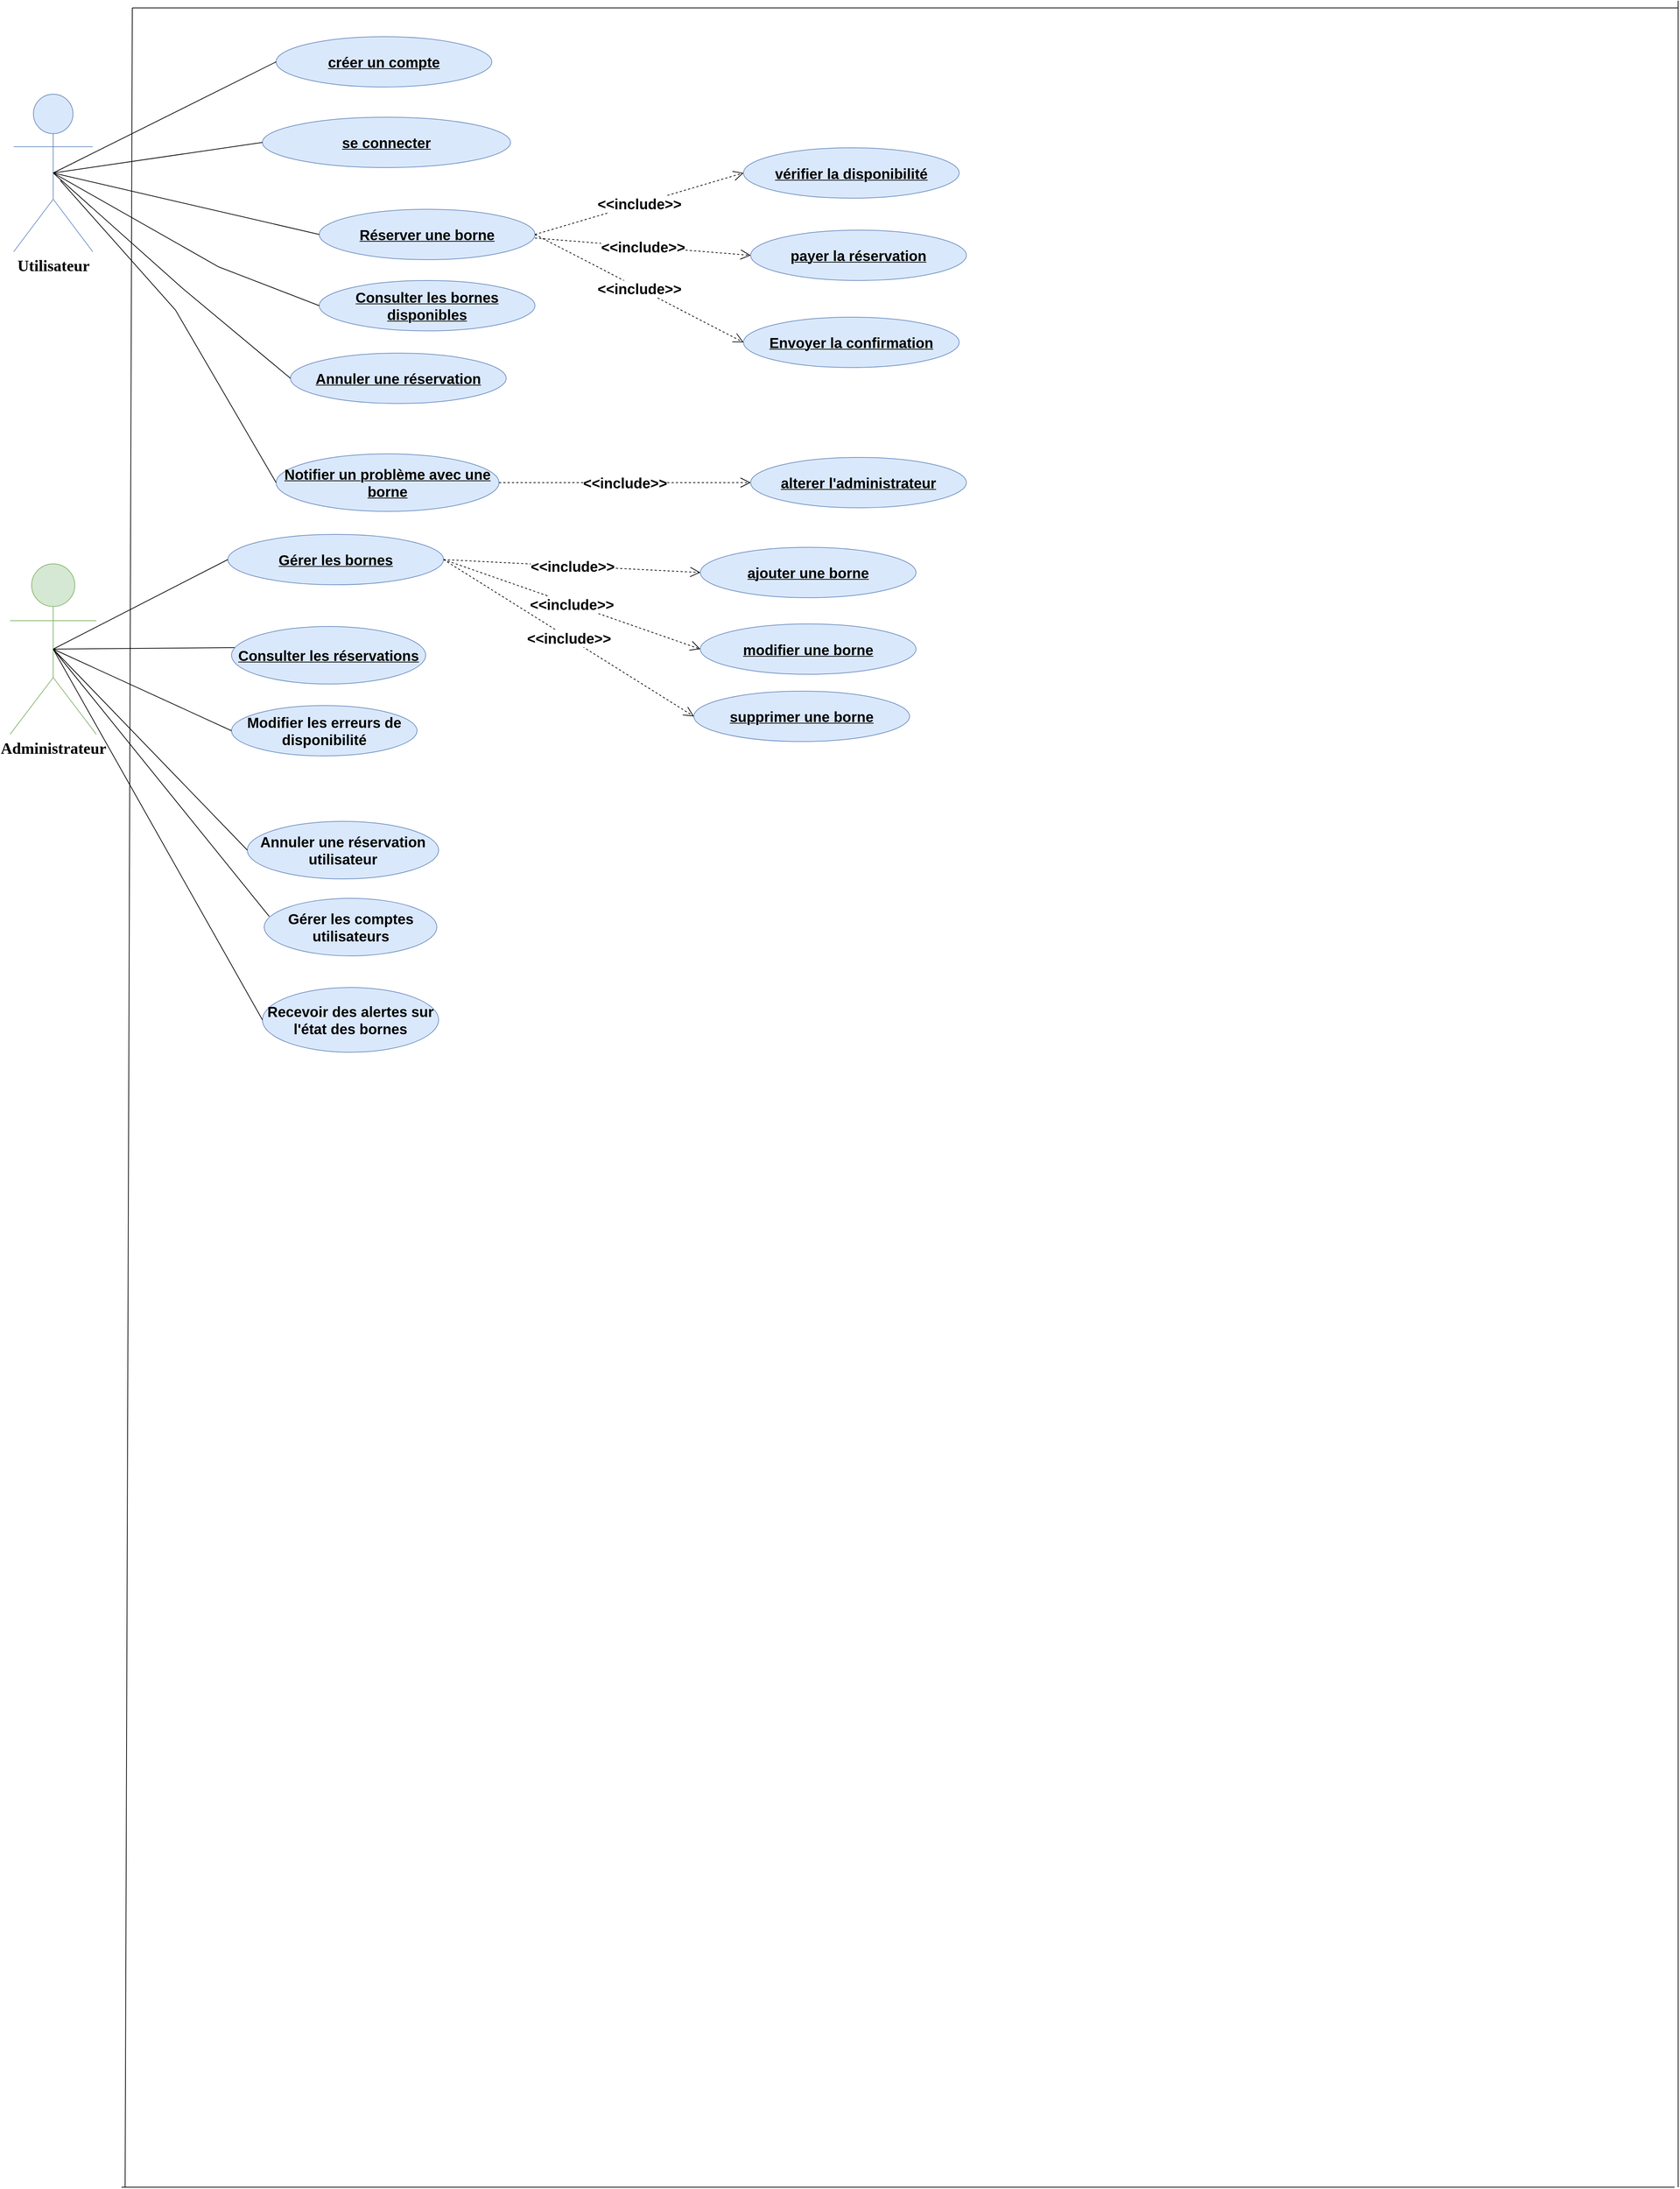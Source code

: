 <mxfile version="26.0.16">
  <diagram name="Page-1" id="YTUHYrWbkHoF4FroY46m">
    <mxGraphModel dx="1877" dy="4072" grid="1" gridSize="10" guides="1" tooltips="1" connect="1" arrows="1" fold="1" page="1" pageScale="1" pageWidth="827" pageHeight="1169" math="0" shadow="0">
      <root>
        <mxCell id="0" />
        <mxCell id="1" parent="0" />
        <mxCell id="vOzDnZKuO7y5YI7aQdcy-1" value="" style="endArrow=none;html=1;rounded=0;" edge="1" parent="1">
          <mxGeometry width="50" height="50" relative="1" as="geometry">
            <mxPoint x="-80" y="-2480" as="sourcePoint" />
            <mxPoint x="2070" y="-2480" as="targetPoint" />
            <Array as="points">
              <mxPoint x="140" y="-2480" />
              <mxPoint x="1050" y="-2480" />
            </Array>
          </mxGeometry>
        </mxCell>
        <mxCell id="vOzDnZKuO7y5YI7aQdcy-2" value="&lt;font size=&quot;1&quot; face=&quot;Georgia&quot;&gt;&lt;b style=&quot;font-size: 22px;&quot;&gt;Administrateur&lt;/b&gt;&lt;/font&gt;" style="shape=umlActor;verticalLabelPosition=bottom;verticalAlign=top;html=1;outlineConnect=0;fillColor=#d5e8d4;strokeColor=#82b366;" vertex="1" parent="1">
          <mxGeometry x="-250" y="-1707" width="120" height="237" as="geometry" />
        </mxCell>
        <mxCell id="vOzDnZKuO7y5YI7aQdcy-3" value="&lt;b style=&quot;font-family: Georgia; font-size: 22px;&quot;&gt;Utilisateur&lt;/b&gt;" style="shape=umlActor;verticalLabelPosition=bottom;verticalAlign=top;html=1;outlineConnect=0;fillColor=#dae8fc;strokeColor=#6c8ebf;" vertex="1" parent="1">
          <mxGeometry x="-245" y="-2360" width="110" height="219" as="geometry" />
        </mxCell>
        <mxCell id="vOzDnZKuO7y5YI7aQdcy-4" value="&lt;b&gt;&lt;font style=&quot;font-size: 20px;&quot;&gt;Modifier les erreurs de disponibilité&lt;/font&gt;&lt;/b&gt;" style="ellipse;whiteSpace=wrap;html=1;fillColor=#dae8fc;strokeColor=#6c8ebf;" vertex="1" parent="1">
          <mxGeometry x="58.0" y="-1510" width="258" height="70" as="geometry" />
        </mxCell>
        <mxCell id="vOzDnZKuO7y5YI7aQdcy-5" value="&lt;b&gt;&lt;font style=&quot;font-size: 20px;&quot;&gt;Annuler une réservation utilisateur&lt;/font&gt;&lt;/b&gt;" style="ellipse;whiteSpace=wrap;html=1;fillColor=#dae8fc;strokeColor=#6c8ebf;" vertex="1" parent="1">
          <mxGeometry x="80" y="-1349" width="266" height="80" as="geometry" />
        </mxCell>
        <mxCell id="vOzDnZKuO7y5YI7aQdcy-6" style="edgeStyle=orthogonalEdgeStyle;rounded=0;orthogonalLoop=1;jettySize=auto;html=1;exitX=0.5;exitY=1;exitDx=0;exitDy=0;" edge="1" parent="1">
          <mxGeometry relative="1" as="geometry">
            <mxPoint x="456.5" y="-625" as="sourcePoint" />
            <mxPoint x="456.5" y="-625" as="targetPoint" />
          </mxGeometry>
        </mxCell>
        <mxCell id="vOzDnZKuO7y5YI7aQdcy-7" value="&lt;b&gt;&lt;font style=&quot;font-size: 20px;&quot;&gt;créer un compte&lt;/font&gt;&lt;/b&gt;" style="ellipse;whiteSpace=wrap;html=1;align=center;fontStyle=4;fillColor=#dae8fc;strokeColor=#6c8ebf;" vertex="1" parent="1">
          <mxGeometry x="120" y="-2440" width="300" height="70" as="geometry" />
        </mxCell>
        <mxCell id="vOzDnZKuO7y5YI7aQdcy-8" value="&lt;b&gt;&lt;font style=&quot;font-size: 20px;&quot;&gt;se connecter&lt;/font&gt;&lt;/b&gt;" style="ellipse;whiteSpace=wrap;html=1;align=center;fontStyle=4;fillColor=#dae8fc;strokeColor=#6c8ebf;" vertex="1" parent="1">
          <mxGeometry x="101" y="-2328" width="345" height="70" as="geometry" />
        </mxCell>
        <mxCell id="vOzDnZKuO7y5YI7aQdcy-9" value="&lt;b&gt;&lt;font style=&quot;font-size: 20px;&quot;&gt;Réserver une borne&lt;/font&gt;&lt;/b&gt;" style="ellipse;whiteSpace=wrap;html=1;align=center;fontStyle=4;fillColor=#dae8fc;strokeColor=#6c8ebf;" vertex="1" parent="1">
          <mxGeometry x="180" y="-2200" width="300" height="70" as="geometry" />
        </mxCell>
        <mxCell id="vOzDnZKuO7y5YI7aQdcy-10" value="&lt;b&gt;&lt;font style=&quot;font-size: 20px;&quot;&gt;Consulter les bornes disponibles&lt;/font&gt;&lt;/b&gt;" style="ellipse;whiteSpace=wrap;html=1;align=center;fontStyle=4;fillColor=#dae8fc;strokeColor=#6c8ebf;" vertex="1" parent="1">
          <mxGeometry x="180" y="-2101" width="300" height="70" as="geometry" />
        </mxCell>
        <mxCell id="vOzDnZKuO7y5YI7aQdcy-11" value="&lt;b&gt;&lt;font style=&quot;font-size: 20px;&quot;&gt;Gérer les bornes&lt;/font&gt;&lt;/b&gt;" style="ellipse;whiteSpace=wrap;html=1;align=center;fontStyle=4;fillColor=#dae8fc;strokeColor=#6c8ebf;" vertex="1" parent="1">
          <mxGeometry x="52.88" y="-1748" width="300" height="70" as="geometry" />
        </mxCell>
        <mxCell id="vOzDnZKuO7y5YI7aQdcy-12" value="&lt;div&gt;&lt;b&gt;&lt;font style=&quot;font-size: 20px;&quot;&gt;Recevoir des alertes sur l&#39;état des bornes&lt;/font&gt;&lt;/b&gt;&lt;/div&gt;" style="ellipse;whiteSpace=wrap;html=1;fillColor=#dae8fc;strokeColor=#6c8ebf;" vertex="1" parent="1">
          <mxGeometry x="101" y="-1118" width="245" height="90" as="geometry" />
        </mxCell>
        <mxCell id="vOzDnZKuO7y5YI7aQdcy-13" style="edgeStyle=orthogonalEdgeStyle;rounded=0;orthogonalLoop=1;jettySize=auto;html=1;exitX=0.5;exitY=1;exitDx=0;exitDy=0;" edge="1" parent="1">
          <mxGeometry relative="1" as="geometry">
            <mxPoint x="321.5" y="-738" as="sourcePoint" />
            <mxPoint x="321.5" y="-738" as="targetPoint" />
          </mxGeometry>
        </mxCell>
        <mxCell id="vOzDnZKuO7y5YI7aQdcy-14" value="" style="endArrow=none;html=1;rounded=0;entryX=0;entryY=0.5;entryDx=0;entryDy=0;exitX=0.5;exitY=0.5;exitDx=0;exitDy=0;exitPerimeter=0;" edge="1" parent="1" source="vOzDnZKuO7y5YI7aQdcy-2" target="vOzDnZKuO7y5YI7aQdcy-5">
          <mxGeometry width="50" height="50" relative="1" as="geometry">
            <mxPoint x="-250" y="-953" as="sourcePoint" />
            <mxPoint x="20.0" y="-1093" as="targetPoint" />
          </mxGeometry>
        </mxCell>
        <mxCell id="vOzDnZKuO7y5YI7aQdcy-15" value="" style="endArrow=none;html=1;rounded=0;exitX=0.5;exitY=0.5;exitDx=0;exitDy=0;exitPerimeter=0;entryX=0;entryY=0.5;entryDx=0;entryDy=0;" edge="1" parent="1" source="vOzDnZKuO7y5YI7aQdcy-3" target="vOzDnZKuO7y5YI7aQdcy-7">
          <mxGeometry width="50" height="50" relative="1" as="geometry">
            <mxPoint x="260" y="-1970" as="sourcePoint" />
            <mxPoint x="360" y="-2220" as="targetPoint" />
          </mxGeometry>
        </mxCell>
        <mxCell id="vOzDnZKuO7y5YI7aQdcy-16" value="" style="endArrow=none;html=1;rounded=0;exitX=0.5;exitY=0.5;exitDx=0;exitDy=0;exitPerimeter=0;entryX=0;entryY=0.5;entryDx=0;entryDy=0;" edge="1" parent="1" source="vOzDnZKuO7y5YI7aQdcy-3" target="vOzDnZKuO7y5YI7aQdcy-8">
          <mxGeometry width="50" height="50" relative="1" as="geometry">
            <mxPoint x="260" y="-2000" as="sourcePoint" />
            <mxPoint x="310" y="-2050" as="targetPoint" />
          </mxGeometry>
        </mxCell>
        <mxCell id="vOzDnZKuO7y5YI7aQdcy-17" value="" style="endArrow=none;html=1;rounded=0;exitX=0.5;exitY=0.5;exitDx=0;exitDy=0;exitPerimeter=0;entryX=0;entryY=0.5;entryDx=0;entryDy=0;" edge="1" parent="1" source="vOzDnZKuO7y5YI7aQdcy-3" target="vOzDnZKuO7y5YI7aQdcy-10">
          <mxGeometry width="50" height="50" relative="1" as="geometry">
            <mxPoint x="-173" y="-2170" as="sourcePoint" />
            <mxPoint x="340" y="-1916" as="targetPoint" />
            <Array as="points">
              <mxPoint x="40" y="-2120" />
            </Array>
          </mxGeometry>
        </mxCell>
        <mxCell id="vOzDnZKuO7y5YI7aQdcy-18" value="" style="endArrow=none;html=1;rounded=0;entryX=0;entryY=0.5;entryDx=0;entryDy=0;exitX=0.5;exitY=0.5;exitDx=0;exitDy=0;exitPerimeter=0;" edge="1" parent="1" source="vOzDnZKuO7y5YI7aQdcy-3" target="vOzDnZKuO7y5YI7aQdcy-9">
          <mxGeometry width="50" height="50" relative="1" as="geometry">
            <mxPoint x="-192.05" y="-2190" as="sourcePoint" />
            <mxPoint x="325" y="-2028.71" as="targetPoint" />
            <Array as="points" />
          </mxGeometry>
        </mxCell>
        <mxCell id="vOzDnZKuO7y5YI7aQdcy-19" value="" style="endArrow=none;html=1;rounded=0;entryX=0;entryY=0.5;entryDx=0;entryDy=0;exitX=0.5;exitY=0.5;exitDx=0;exitDy=0;exitPerimeter=0;" edge="1" parent="1" source="vOzDnZKuO7y5YI7aQdcy-2" target="vOzDnZKuO7y5YI7aQdcy-12">
          <mxGeometry width="50" height="50" relative="1" as="geometry">
            <mxPoint x="-250" y="-953" as="sourcePoint" />
            <mxPoint x="-26" y="-836" as="targetPoint" />
          </mxGeometry>
        </mxCell>
        <mxCell id="vOzDnZKuO7y5YI7aQdcy-20" value="" style="endArrow=none;html=1;rounded=0;entryX=0;entryY=0.5;entryDx=0;entryDy=0;exitX=0.5;exitY=0.5;exitDx=0;exitDy=0;exitPerimeter=0;" edge="1" parent="1" source="vOzDnZKuO7y5YI7aQdcy-2" target="vOzDnZKuO7y5YI7aQdcy-11">
          <mxGeometry width="50" height="50" relative="1" as="geometry">
            <mxPoint x="-380" y="-1260" as="sourcePoint" />
            <mxPoint x="20" y="-1188" as="targetPoint" />
          </mxGeometry>
        </mxCell>
        <mxCell id="vOzDnZKuO7y5YI7aQdcy-21" value="" style="endArrow=none;html=1;rounded=0;exitX=0.5;exitY=0.5;exitDx=0;exitDy=0;exitPerimeter=0;entryX=0.037;entryY=0.367;entryDx=0;entryDy=0;entryPerimeter=0;" edge="1" parent="1" source="vOzDnZKuO7y5YI7aQdcy-2" target="vOzDnZKuO7y5YI7aQdcy-26">
          <mxGeometry width="50" height="50" relative="1" as="geometry">
            <mxPoint x="-214" y="-1053" as="sourcePoint" />
            <mxPoint x="-30" y="-1460" as="targetPoint" />
          </mxGeometry>
        </mxCell>
        <mxCell id="vOzDnZKuO7y5YI7aQdcy-22" value="" style="endArrow=none;html=1;rounded=0;entryX=0;entryY=0.5;entryDx=0;entryDy=0;exitX=0.5;exitY=0.5;exitDx=0;exitDy=0;exitPerimeter=0;" edge="1" parent="1" source="vOzDnZKuO7y5YI7aQdcy-2" target="vOzDnZKuO7y5YI7aQdcy-4">
          <mxGeometry width="50" height="50" relative="1" as="geometry">
            <mxPoint x="-270" y="-950" as="sourcePoint" />
            <mxPoint x="-18.5" y="-1288" as="targetPoint" />
          </mxGeometry>
        </mxCell>
        <mxCell id="vOzDnZKuO7y5YI7aQdcy-23" value="&lt;div&gt;&lt;b&gt;&lt;font style=&quot;font-size: 20px;&quot;&gt;Annuler une réservation&lt;/font&gt;&lt;/b&gt;&lt;/div&gt;" style="ellipse;whiteSpace=wrap;html=1;align=center;fontStyle=4;fillColor=#dae8fc;strokeColor=#6c8ebf;" vertex="1" parent="1">
          <mxGeometry x="140" y="-2000" width="300" height="70" as="geometry" />
        </mxCell>
        <mxCell id="vOzDnZKuO7y5YI7aQdcy-24" value="" style="endArrow=none;html=1;rounded=0;entryX=0;entryY=0.5;entryDx=0;entryDy=0;exitX=0.5;exitY=0.5;exitDx=0;exitDy=0;exitPerimeter=0;" edge="1" parent="1" source="vOzDnZKuO7y5YI7aQdcy-3" target="vOzDnZKuO7y5YI7aQdcy-23">
          <mxGeometry width="50" height="50" relative="1" as="geometry">
            <mxPoint x="-200" y="-2240" as="sourcePoint" />
            <mxPoint x="325.0" y="-1885" as="targetPoint" />
            <Array as="points">
              <mxPoint x="-10" y="-2090" />
            </Array>
          </mxGeometry>
        </mxCell>
        <mxCell id="vOzDnZKuO7y5YI7aQdcy-25" value="&lt;b&gt;&lt;font style=&quot;font-size: 20px;&quot;&gt;Gérer les comptes utilisateurs&lt;/font&gt;&lt;/b&gt;" style="ellipse;whiteSpace=wrap;html=1;fillColor=#dae8fc;strokeColor=#6c8ebf;" vertex="1" parent="1">
          <mxGeometry x="103.5" y="-1242" width="240" height="80" as="geometry" />
        </mxCell>
        <mxCell id="vOzDnZKuO7y5YI7aQdcy-26" value="&lt;b&gt;&lt;font style=&quot;font-size: 20px;&quot;&gt;Consulter les réservations&lt;/font&gt;&lt;/b&gt;" style="ellipse;whiteSpace=wrap;html=1;align=center;fontStyle=4;fillColor=#dae8fc;strokeColor=#6c8ebf;" vertex="1" parent="1">
          <mxGeometry x="58.0" y="-1620" width="270" height="80" as="geometry" />
        </mxCell>
        <mxCell id="vOzDnZKuO7y5YI7aQdcy-27" value="" style="endArrow=none;html=1;rounded=0;entryX=0.029;entryY=0.315;entryDx=0;entryDy=0;entryPerimeter=0;exitX=0.5;exitY=0.5;exitDx=0;exitDy=0;exitPerimeter=0;" edge="1" parent="1" source="vOzDnZKuO7y5YI7aQdcy-2" target="vOzDnZKuO7y5YI7aQdcy-25">
          <mxGeometry width="50" height="50" relative="1" as="geometry">
            <mxPoint x="-190" y="-1590" as="sourcePoint" />
            <mxPoint x="2.5" y="-987.0" as="targetPoint" />
          </mxGeometry>
        </mxCell>
        <mxCell id="vOzDnZKuO7y5YI7aQdcy-28" value="&lt;b&gt;&lt;font style=&quot;font-size: 20px;&quot;&gt;Notifier un problème avec une borne&lt;/font&gt;&lt;/b&gt;" style="ellipse;whiteSpace=wrap;html=1;align=center;fontStyle=4;fillColor=#dae8fc;strokeColor=#6c8ebf;" vertex="1" parent="1">
          <mxGeometry x="120" y="-1860" width="310" height="80" as="geometry" />
        </mxCell>
        <mxCell id="vOzDnZKuO7y5YI7aQdcy-29" value="" style="endArrow=none;html=1;rounded=0;entryX=0;entryY=0.5;entryDx=0;entryDy=0;exitX=0.5;exitY=0.5;exitDx=0;exitDy=0;exitPerimeter=0;" edge="1" parent="1" target="vOzDnZKuO7y5YI7aQdcy-28">
          <mxGeometry width="50" height="50" relative="1" as="geometry">
            <mxPoint x="-180" y="-2240" as="sourcePoint" />
            <mxPoint x="150" y="-1955" as="targetPoint" />
            <Array as="points">
              <mxPoint x="-20" y="-2060" />
            </Array>
          </mxGeometry>
        </mxCell>
        <mxCell id="vOzDnZKuO7y5YI7aQdcy-30" value="" style="endArrow=none;html=1;rounded=0;" edge="1" parent="1">
          <mxGeometry width="50" height="50" relative="1" as="geometry">
            <mxPoint x="2070" y="550" as="sourcePoint" />
            <mxPoint x="2070" y="-2490" as="targetPoint" />
            <Array as="points" />
          </mxGeometry>
        </mxCell>
        <mxCell id="vOzDnZKuO7y5YI7aQdcy-31" value="" style="endArrow=none;html=1;rounded=0;" edge="1" parent="1">
          <mxGeometry width="50" height="50" relative="1" as="geometry">
            <mxPoint x="-90" y="550" as="sourcePoint" />
            <mxPoint x="-80" y="-2480" as="targetPoint" />
          </mxGeometry>
        </mxCell>
        <mxCell id="vOzDnZKuO7y5YI7aQdcy-32" value="&lt;b&gt;&lt;font style=&quot;font-size: 20px;&quot;&gt;vérifier la disponibilité&lt;/font&gt;&lt;/b&gt;" style="ellipse;whiteSpace=wrap;html=1;align=center;fontStyle=4;fillColor=#dae8fc;strokeColor=#6c8ebf;" vertex="1" parent="1">
          <mxGeometry x="770" y="-2285.5" width="300" height="70" as="geometry" />
        </mxCell>
        <mxCell id="vOzDnZKuO7y5YI7aQdcy-33" value="&lt;b&gt;&lt;font style=&quot;font-size: 20px;&quot;&gt;&amp;lt;&amp;lt;include&amp;gt;&amp;gt;&lt;/font&gt;&lt;/b&gt;" style="endArrow=open;endSize=12;dashed=1;html=1;rounded=0;exitX=1;exitY=0.5;exitDx=0;exitDy=0;entryX=0;entryY=0.5;entryDx=0;entryDy=0;" edge="1" parent="1" source="vOzDnZKuO7y5YI7aQdcy-9" target="vOzDnZKuO7y5YI7aQdcy-32">
          <mxGeometry width="160" relative="1" as="geometry">
            <mxPoint x="423" y="-2405" as="sourcePoint" />
            <mxPoint x="803" y="-2405" as="targetPoint" />
          </mxGeometry>
        </mxCell>
        <mxCell id="vOzDnZKuO7y5YI7aQdcy-34" value="&lt;b&gt;&lt;font style=&quot;font-size: 20px;&quot;&gt;payer la réservation&lt;/font&gt;&lt;/b&gt;" style="ellipse;whiteSpace=wrap;html=1;align=center;fontStyle=4;fillColor=#dae8fc;strokeColor=#6c8ebf;" vertex="1" parent="1">
          <mxGeometry x="780" y="-2171" width="300" height="70" as="geometry" />
        </mxCell>
        <mxCell id="vOzDnZKuO7y5YI7aQdcy-35" value="&lt;b&gt;&lt;font style=&quot;font-size: 20px;&quot;&gt;Envoyer la confirmation&lt;/font&gt;&lt;/b&gt;" style="ellipse;whiteSpace=wrap;html=1;align=center;fontStyle=4;fillColor=#dae8fc;strokeColor=#6c8ebf;" vertex="1" parent="1">
          <mxGeometry x="770" y="-2050" width="300" height="70" as="geometry" />
        </mxCell>
        <mxCell id="vOzDnZKuO7y5YI7aQdcy-36" value="&lt;b&gt;&lt;font style=&quot;font-size: 20px;&quot;&gt;&amp;lt;&amp;lt;include&amp;gt;&amp;gt;&lt;/font&gt;&lt;/b&gt;" style="endArrow=open;endSize=12;dashed=1;html=1;rounded=0;entryX=0;entryY=0.5;entryDx=0;entryDy=0;" edge="1" parent="1" target="vOzDnZKuO7y5YI7aQdcy-34">
          <mxGeometry width="160" relative="1" as="geometry">
            <mxPoint x="480" y="-2160" as="sourcePoint" />
            <mxPoint x="780" y="-2240" as="targetPoint" />
          </mxGeometry>
        </mxCell>
        <mxCell id="vOzDnZKuO7y5YI7aQdcy-37" value="&lt;b&gt;&lt;font style=&quot;font-size: 20px;&quot;&gt;&amp;lt;&amp;lt;include&amp;gt;&amp;gt;&lt;/font&gt;&lt;/b&gt;" style="endArrow=open;endSize=12;dashed=1;html=1;rounded=0;entryX=0;entryY=0.5;entryDx=0;entryDy=0;exitX=1;exitY=0.5;exitDx=0;exitDy=0;" edge="1" parent="1" source="vOzDnZKuO7y5YI7aQdcy-9" target="vOzDnZKuO7y5YI7aQdcy-35">
          <mxGeometry width="160" relative="1" as="geometry">
            <mxPoint x="500" y="-2130" as="sourcePoint" />
            <mxPoint x="790" y="-2230" as="targetPoint" />
          </mxGeometry>
        </mxCell>
        <mxCell id="vOzDnZKuO7y5YI7aQdcy-38" value="&lt;b&gt;&lt;font style=&quot;font-size: 20px;&quot;&gt;alterer l&#39;administrateur&lt;/font&gt;&lt;/b&gt;" style="ellipse;whiteSpace=wrap;html=1;align=center;fontStyle=4;fillColor=#dae8fc;strokeColor=#6c8ebf;" vertex="1" parent="1">
          <mxGeometry x="780" y="-1855" width="300" height="70" as="geometry" />
        </mxCell>
        <mxCell id="vOzDnZKuO7y5YI7aQdcy-39" value="&lt;b&gt;&lt;font style=&quot;font-size: 20px;&quot;&gt;&amp;lt;&amp;lt;include&amp;gt;&amp;gt;&lt;/font&gt;&lt;/b&gt;" style="endArrow=open;endSize=12;dashed=1;html=1;rounded=0;entryX=0;entryY=0.5;entryDx=0;entryDy=0;exitX=1;exitY=0.5;exitDx=0;exitDy=0;" edge="1" parent="1" source="vOzDnZKuO7y5YI7aQdcy-28" target="vOzDnZKuO7y5YI7aQdcy-38">
          <mxGeometry width="160" relative="1" as="geometry">
            <mxPoint x="490" y="-2155" as="sourcePoint" />
            <mxPoint x="780" y="-2005" as="targetPoint" />
          </mxGeometry>
        </mxCell>
        <mxCell id="vOzDnZKuO7y5YI7aQdcy-40" value="&lt;b&gt;&lt;font style=&quot;font-size: 20px;&quot;&gt;ajouter une borne&lt;/font&gt;&lt;/b&gt;" style="ellipse;whiteSpace=wrap;html=1;align=center;fontStyle=4;fillColor=#dae8fc;strokeColor=#6c8ebf;" vertex="1" parent="1">
          <mxGeometry x="710" y="-1730" width="300" height="70" as="geometry" />
        </mxCell>
        <mxCell id="vOzDnZKuO7y5YI7aQdcy-41" value="&lt;b&gt;&lt;font style=&quot;font-size: 20px;&quot;&gt;modifier une borne&lt;/font&gt;&lt;/b&gt;" style="ellipse;whiteSpace=wrap;html=1;align=center;fontStyle=4;fillColor=#dae8fc;strokeColor=#6c8ebf;" vertex="1" parent="1">
          <mxGeometry x="710" y="-1623.5" width="300" height="70" as="geometry" />
        </mxCell>
        <mxCell id="vOzDnZKuO7y5YI7aQdcy-42" value="&lt;b&gt;&lt;font style=&quot;font-size: 20px;&quot;&gt;supprimer une borne&lt;/font&gt;&lt;/b&gt;" style="ellipse;whiteSpace=wrap;html=1;align=center;fontStyle=4;fillColor=#dae8fc;strokeColor=#6c8ebf;" vertex="1" parent="1">
          <mxGeometry x="701" y="-1530" width="300" height="70" as="geometry" />
        </mxCell>
        <mxCell id="vOzDnZKuO7y5YI7aQdcy-43" value="&lt;b&gt;&lt;font style=&quot;font-size: 20px;&quot;&gt;&amp;lt;&amp;lt;include&amp;gt;&amp;gt;&lt;/font&gt;&lt;/b&gt;" style="endArrow=open;endSize=12;dashed=1;html=1;rounded=0;entryX=0;entryY=0.5;entryDx=0;entryDy=0;exitX=1;exitY=0.5;exitDx=0;exitDy=0;" edge="1" parent="1" source="vOzDnZKuO7y5YI7aQdcy-11" target="vOzDnZKuO7y5YI7aQdcy-40">
          <mxGeometry width="160" relative="1" as="geometry">
            <mxPoint x="440" y="-1810" as="sourcePoint" />
            <mxPoint x="790" y="-1810" as="targetPoint" />
          </mxGeometry>
        </mxCell>
        <mxCell id="vOzDnZKuO7y5YI7aQdcy-44" value="&lt;b&gt;&lt;font style=&quot;font-size: 20px;&quot;&gt;&amp;lt;&amp;lt;include&amp;gt;&amp;gt;&lt;/font&gt;&lt;/b&gt;" style="endArrow=open;endSize=12;dashed=1;html=1;rounded=0;entryX=0;entryY=0.5;entryDx=0;entryDy=0;exitX=1;exitY=0.5;exitDx=0;exitDy=0;" edge="1" parent="1" source="vOzDnZKuO7y5YI7aQdcy-11" target="vOzDnZKuO7y5YI7aQdcy-41">
          <mxGeometry width="160" relative="1" as="geometry">
            <mxPoint x="450" y="-1800" as="sourcePoint" />
            <mxPoint x="800" y="-1800" as="targetPoint" />
          </mxGeometry>
        </mxCell>
        <mxCell id="vOzDnZKuO7y5YI7aQdcy-45" value="&lt;b&gt;&lt;font style=&quot;font-size: 20px;&quot;&gt;&amp;lt;&amp;lt;include&amp;gt;&amp;gt;&lt;/font&gt;&lt;/b&gt;" style="endArrow=open;endSize=12;dashed=1;html=1;rounded=0;entryX=0;entryY=0.5;entryDx=0;entryDy=0;exitX=1;exitY=0.5;exitDx=0;exitDy=0;" edge="1" parent="1" source="vOzDnZKuO7y5YI7aQdcy-11" target="vOzDnZKuO7y5YI7aQdcy-42">
          <mxGeometry width="160" relative="1" as="geometry">
            <mxPoint x="460" y="-1790" as="sourcePoint" />
            <mxPoint x="810" y="-1790" as="targetPoint" />
          </mxGeometry>
        </mxCell>
        <mxCell id="vOzDnZKuO7y5YI7aQdcy-46" value="" style="endArrow=none;html=1;rounded=0;" edge="1" parent="1">
          <mxGeometry width="50" height="50" relative="1" as="geometry">
            <mxPoint x="-95" y="550" as="sourcePoint" />
            <mxPoint x="2065" y="550" as="targetPoint" />
          </mxGeometry>
        </mxCell>
      </root>
    </mxGraphModel>
  </diagram>
</mxfile>

